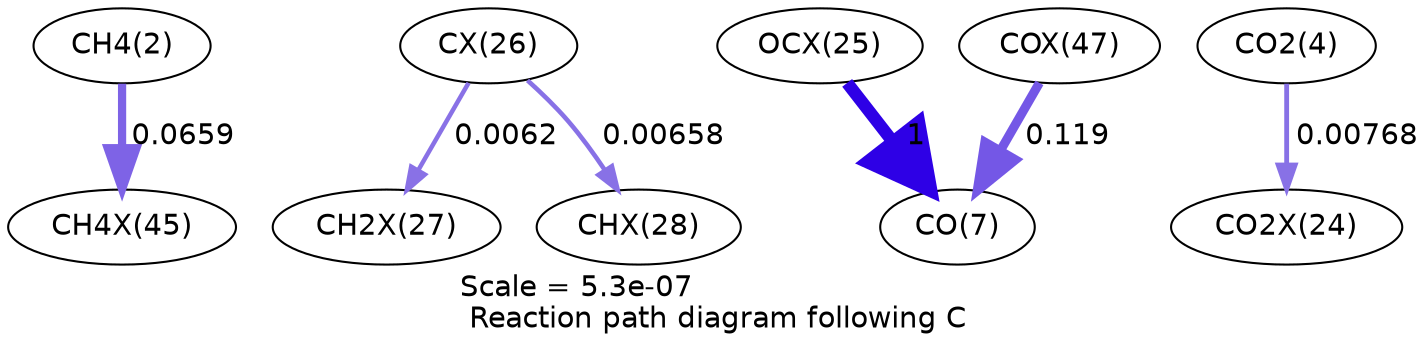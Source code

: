 digraph reaction_paths {
center=1;
s4 -> s32[fontname="Helvetica", penwidth=3.95, arrowsize=1.97, color="0.7, 0.566, 0.9"
, label=" 0.0659"];
s29 -> s30[fontname="Helvetica", penwidth=2.16, arrowsize=1.08, color="0.7, 0.506, 0.9"
, label=" 0.0062"];
s29 -> s31[fontname="Helvetica", penwidth=2.21, arrowsize=1.1, color="0.7, 0.507, 0.9"
, label=" 0.00658"];
s28 -> s9[fontname="Helvetica", penwidth=6, arrowsize=3, color="0.7, 1.5, 0.9"
, label=" 1"];
s34 -> s9[fontname="Helvetica", penwidth=4.39, arrowsize=2.2, color="0.7, 0.619, 0.9"
, label=" 0.119"];
s6 -> s27[fontname="Helvetica", penwidth=2.32, arrowsize=1.16, color="0.7, 0.508, 0.9"
, label=" 0.00768"];
s4 [ fontname="Helvetica", label="CH4(2)"];
s6 [ fontname="Helvetica", label="CO2(4)"];
s9 [ fontname="Helvetica", label="CO(7)"];
s27 [ fontname="Helvetica", label="CO2X(24)"];
s28 [ fontname="Helvetica", label="OCX(25)"];
s29 [ fontname="Helvetica", label="CX(26)"];
s30 [ fontname="Helvetica", label="CH2X(27)"];
s31 [ fontname="Helvetica", label="CHX(28)"];
s32 [ fontname="Helvetica", label="CH4X(45)"];
s34 [ fontname="Helvetica", label="COX(47)"];
 label = "Scale = 5.3e-07\l Reaction path diagram following C";
 fontname = "Helvetica";
}
